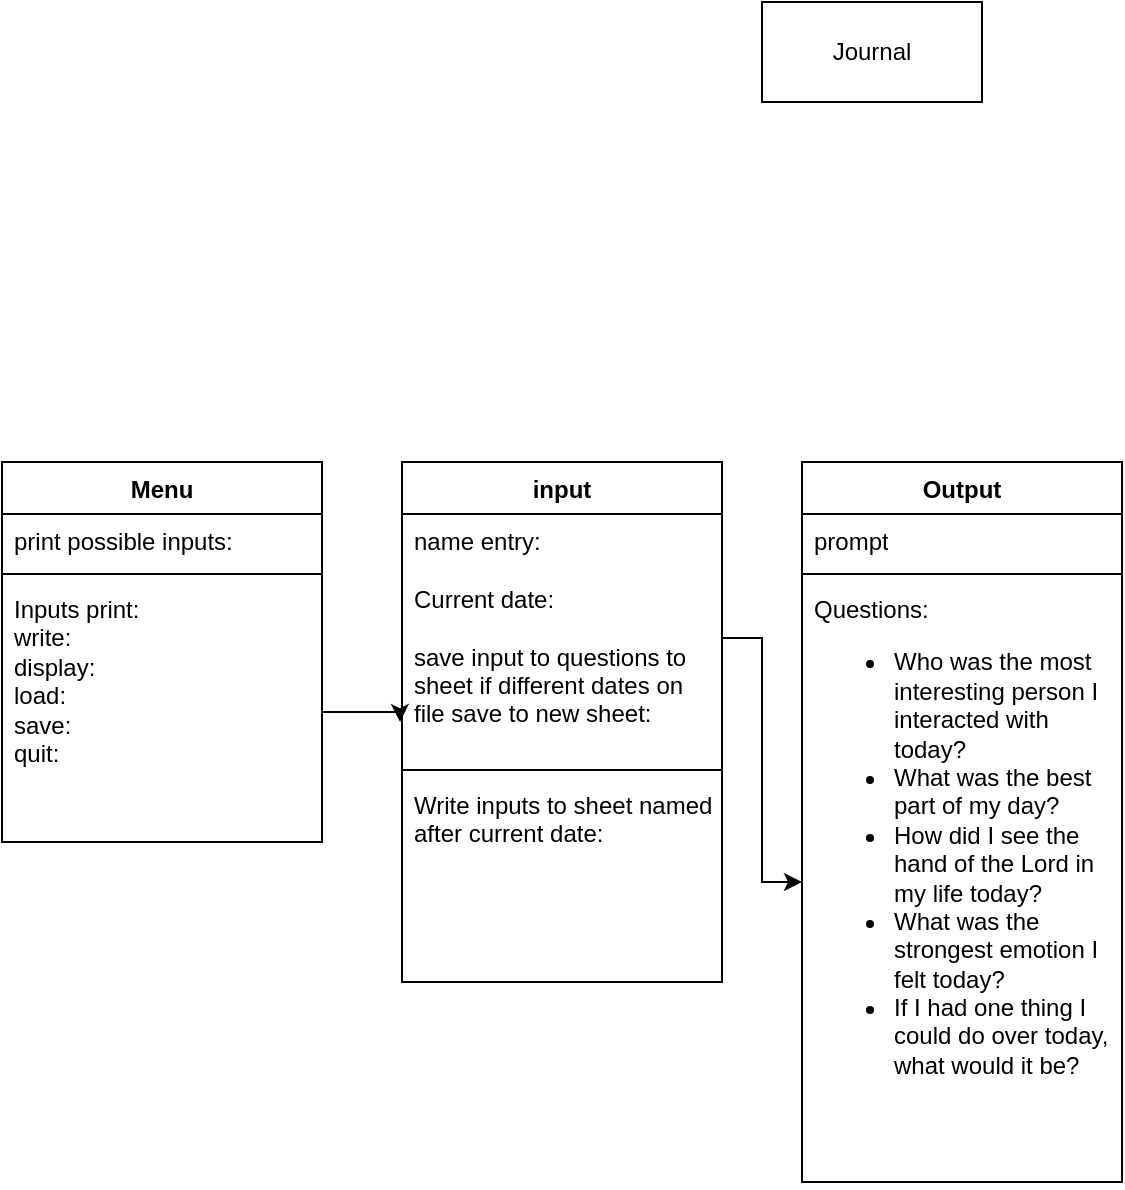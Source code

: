 <mxfile version="22.0.2" type="github">
  <diagram name="Page-1" id="2Qi8IFqG3rLnZkeUcf8k">
    <mxGraphModel dx="2071" dy="769" grid="1" gridSize="10" guides="1" tooltips="1" connect="1" arrows="1" fold="1" page="1" pageScale="1" pageWidth="850" pageHeight="1100" math="0" shadow="0">
      <root>
        <mxCell id="0" />
        <mxCell id="1" parent="0" />
        <mxCell id="HPmoDI7nwJhzhmG3isZV-1" value="input" style="swimlane;fontStyle=1;align=center;verticalAlign=top;childLayout=stackLayout;horizontal=1;startSize=26;horizontalStack=0;resizeParent=1;resizeParentMax=0;resizeLast=0;collapsible=1;marginBottom=0;whiteSpace=wrap;html=1;" vertex="1" parent="1">
          <mxGeometry x="190" y="280" width="160" height="260" as="geometry" />
        </mxCell>
        <mxCell id="HPmoDI7nwJhzhmG3isZV-2" value="&lt;div&gt;name entry:&lt;/div&gt;&lt;div&gt;&lt;br&gt;&lt;/div&gt;&lt;div&gt;Current date:&lt;/div&gt;&lt;div&gt;&lt;br&gt;&lt;/div&gt;&lt;div&gt;save input to questions to sheet if different dates on file save to new sheet:&lt;/div&gt;&lt;div&gt;&lt;br&gt;&lt;/div&gt;&lt;div&gt;&lt;br&gt;&lt;/div&gt;" style="text;strokeColor=none;fillColor=none;align=left;verticalAlign=top;spacingLeft=4;spacingRight=4;overflow=hidden;rotatable=0;points=[[0,0.5],[1,0.5]];portConstraint=eastwest;whiteSpace=wrap;html=1;" vertex="1" parent="HPmoDI7nwJhzhmG3isZV-1">
          <mxGeometry y="26" width="160" height="124" as="geometry" />
        </mxCell>
        <mxCell id="HPmoDI7nwJhzhmG3isZV-3" value="" style="line;strokeWidth=1;fillColor=none;align=left;verticalAlign=middle;spacingTop=-1;spacingLeft=3;spacingRight=3;rotatable=0;labelPosition=right;points=[];portConstraint=eastwest;strokeColor=inherit;" vertex="1" parent="HPmoDI7nwJhzhmG3isZV-1">
          <mxGeometry y="150" width="160" height="8" as="geometry" />
        </mxCell>
        <mxCell id="HPmoDI7nwJhzhmG3isZV-4" value="&lt;div&gt;Write inputs to sheet named after current date:&lt;/div&gt;&lt;div&gt;&lt;br&gt;&lt;/div&gt;&lt;div&gt;&lt;br&gt;&lt;/div&gt;" style="text;strokeColor=none;fillColor=none;align=left;verticalAlign=top;spacingLeft=4;spacingRight=4;overflow=hidden;rotatable=0;points=[[0,0.5],[1,0.5]];portConstraint=eastwest;whiteSpace=wrap;html=1;" vertex="1" parent="HPmoDI7nwJhzhmG3isZV-1">
          <mxGeometry y="158" width="160" height="102" as="geometry" />
        </mxCell>
        <mxCell id="HPmoDI7nwJhzhmG3isZV-5" value="Output" style="swimlane;fontStyle=1;align=center;verticalAlign=top;childLayout=stackLayout;horizontal=1;startSize=26;horizontalStack=0;resizeParent=1;resizeParentMax=0;resizeLast=0;collapsible=1;marginBottom=0;whiteSpace=wrap;html=1;" vertex="1" parent="1">
          <mxGeometry x="390" y="280" width="160" height="360" as="geometry" />
        </mxCell>
        <mxCell id="HPmoDI7nwJhzhmG3isZV-6" value="prompt" style="text;strokeColor=none;fillColor=none;align=left;verticalAlign=top;spacingLeft=4;spacingRight=4;overflow=hidden;rotatable=0;points=[[0,0.5],[1,0.5]];portConstraint=eastwest;whiteSpace=wrap;html=1;" vertex="1" parent="HPmoDI7nwJhzhmG3isZV-5">
          <mxGeometry y="26" width="160" height="26" as="geometry" />
        </mxCell>
        <mxCell id="HPmoDI7nwJhzhmG3isZV-7" value="" style="line;strokeWidth=1;fillColor=none;align=left;verticalAlign=middle;spacingTop=-1;spacingLeft=3;spacingRight=3;rotatable=0;labelPosition=right;points=[];portConstraint=eastwest;strokeColor=inherit;" vertex="1" parent="HPmoDI7nwJhzhmG3isZV-5">
          <mxGeometry y="52" width="160" height="8" as="geometry" />
        </mxCell>
        <mxCell id="HPmoDI7nwJhzhmG3isZV-8" value="Questions:&lt;ul&gt;&lt;li&gt;Who was the most interesting person I interacted with today?&lt;/li&gt;&lt;li&gt;What was the best part of my day?&lt;/li&gt;&lt;li&gt;How did I see the hand of the Lord in my life today?&lt;/li&gt;&lt;li&gt;What was the strongest emotion I felt today?&lt;/li&gt;&lt;li&gt;If I had one thing I could do over today, what would it be?&lt;/li&gt;&lt;/ul&gt;" style="text;strokeColor=none;fillColor=none;align=left;verticalAlign=top;spacingLeft=4;spacingRight=4;overflow=hidden;rotatable=0;points=[[0,0.5],[1,0.5]];portConstraint=eastwest;whiteSpace=wrap;html=1;" vertex="1" parent="HPmoDI7nwJhzhmG3isZV-5">
          <mxGeometry y="60" width="160" height="300" as="geometry" />
        </mxCell>
        <mxCell id="HPmoDI7nwJhzhmG3isZV-9" value="Journal" style="html=1;whiteSpace=wrap;" vertex="1" parent="1">
          <mxGeometry x="370" y="50" width="110" height="50" as="geometry" />
        </mxCell>
        <mxCell id="HPmoDI7nwJhzhmG3isZV-15" value="" style="edgeStyle=orthogonalEdgeStyle;rounded=0;orthogonalLoop=1;jettySize=auto;html=1;" edge="1" parent="1" source="HPmoDI7nwJhzhmG3isZV-2" target="HPmoDI7nwJhzhmG3isZV-8">
          <mxGeometry relative="1" as="geometry" />
        </mxCell>
        <mxCell id="HPmoDI7nwJhzhmG3isZV-17" value="Menu" style="swimlane;fontStyle=1;align=center;verticalAlign=top;childLayout=stackLayout;horizontal=1;startSize=26;horizontalStack=0;resizeParent=1;resizeParentMax=0;resizeLast=0;collapsible=1;marginBottom=0;whiteSpace=wrap;html=1;" vertex="1" parent="1">
          <mxGeometry x="-10" y="280" width="160" height="190" as="geometry" />
        </mxCell>
        <mxCell id="HPmoDI7nwJhzhmG3isZV-18" value="&lt;div&gt;print possible inputs:&lt;/div&gt;&lt;div&gt;&lt;br&gt;&lt;/div&gt;" style="text;strokeColor=none;fillColor=none;align=left;verticalAlign=top;spacingLeft=4;spacingRight=4;overflow=hidden;rotatable=0;points=[[0,0.5],[1,0.5]];portConstraint=eastwest;whiteSpace=wrap;html=1;" vertex="1" parent="HPmoDI7nwJhzhmG3isZV-17">
          <mxGeometry y="26" width="160" height="26" as="geometry" />
        </mxCell>
        <mxCell id="HPmoDI7nwJhzhmG3isZV-19" value="" style="line;strokeWidth=1;fillColor=none;align=left;verticalAlign=middle;spacingTop=-1;spacingLeft=3;spacingRight=3;rotatable=0;labelPosition=right;points=[];portConstraint=eastwest;strokeColor=inherit;" vertex="1" parent="HPmoDI7nwJhzhmG3isZV-17">
          <mxGeometry y="52" width="160" height="8" as="geometry" />
        </mxCell>
        <mxCell id="HPmoDI7nwJhzhmG3isZV-20" value="Inputs print:&lt;br&gt;&lt;div&gt;write:&lt;/div&gt;&lt;div&gt;display:&lt;/div&gt;&lt;div&gt;load:&lt;/div&gt;&lt;div&gt;save:&lt;/div&gt;&lt;div&gt;quit: &lt;br&gt;&lt;/div&gt;&lt;div&gt;&lt;br&gt;&lt;/div&gt;" style="text;strokeColor=none;fillColor=none;align=left;verticalAlign=top;spacingLeft=4;spacingRight=4;overflow=hidden;rotatable=0;points=[[0,0.5],[1,0.5]];portConstraint=eastwest;whiteSpace=wrap;html=1;" vertex="1" parent="HPmoDI7nwJhzhmG3isZV-17">
          <mxGeometry y="60" width="160" height="130" as="geometry" />
        </mxCell>
        <mxCell id="HPmoDI7nwJhzhmG3isZV-21" style="edgeStyle=orthogonalEdgeStyle;rounded=0;orthogonalLoop=1;jettySize=auto;html=1;exitX=1;exitY=0.5;exitDx=0;exitDy=0;entryX=-0.006;entryY=0.839;entryDx=0;entryDy=0;entryPerimeter=0;" edge="1" parent="1" source="HPmoDI7nwJhzhmG3isZV-20" target="HPmoDI7nwJhzhmG3isZV-2">
          <mxGeometry relative="1" as="geometry" />
        </mxCell>
      </root>
    </mxGraphModel>
  </diagram>
</mxfile>
